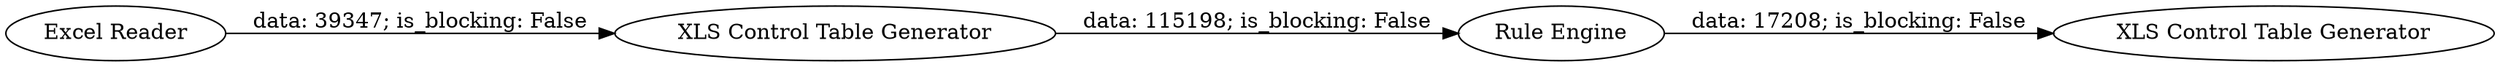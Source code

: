 digraph {
	"-2382318601419321149_4" [label="XLS Control Table Generator"]
	"-2382318601419321149_2" [label="XLS Control Table Generator"]
	"-2382318601419321149_1" [label="Excel Reader"]
	"-2382318601419321149_3" [label="Rule Engine"]
	"-2382318601419321149_3" -> "-2382318601419321149_4" [label="data: 17208; is_blocking: False"]
	"-2382318601419321149_1" -> "-2382318601419321149_2" [label="data: 39347; is_blocking: False"]
	"-2382318601419321149_2" -> "-2382318601419321149_3" [label="data: 115198; is_blocking: False"]
	rankdir=LR
}
